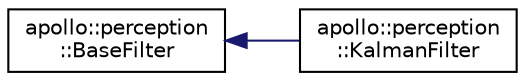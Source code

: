 digraph "Graphical Class Hierarchy"
{
  edge [fontname="Helvetica",fontsize="10",labelfontname="Helvetica",labelfontsize="10"];
  node [fontname="Helvetica",fontsize="10",shape=record];
  rankdir="LR";
  Node1 [label="apollo::perception\l::BaseFilter",height=0.2,width=0.4,color="black", fillcolor="white", style="filled",URL="$classapollo_1_1perception_1_1BaseFilter.html"];
  Node1 -> Node2 [dir="back",color="midnightblue",fontsize="10",style="solid",fontname="Helvetica"];
  Node2 [label="apollo::perception\l::KalmanFilter",height=0.2,width=0.4,color="black", fillcolor="white", style="filled",URL="$classapollo_1_1perception_1_1KalmanFilter.html"];
}
